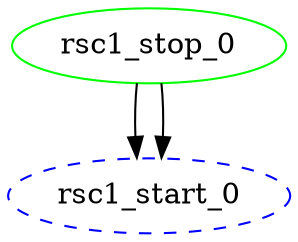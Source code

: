 digraph "g" {
	size = "30,30"
"rsc1_start_0" [ style="dashed" color="blue" fontcolor="black" ]
"rsc1_stop_0" [ tooltip="node1" color="green" fontcolor="black" ]
"rsc1_stop_0" [ tooltip="node2" color="green" fontcolor="black" ]
"rsc1_stop_0" -> "rsc1_start_0"
"rsc1_stop_0" -> "rsc1_start_0"
}
